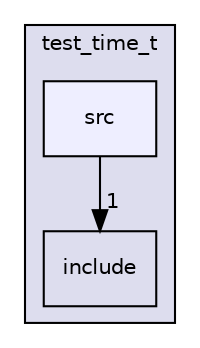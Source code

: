 digraph "test/test_time_t/src" {
  compound=true
  node [ fontsize="10", fontname="Helvetica"];
  edge [ labelfontsize="10", labelfontname="Helvetica"];
  subgraph clusterdir_3e5cf7541e484211b9ca5779a122de21 {
    graph [ bgcolor="#ddddee", pencolor="black", label="test_time_t" fontname="Helvetica", fontsize="10", URL="dir_3e5cf7541e484211b9ca5779a122de21.html"]
  dir_4709c762b49b43db48c6d43972b47796 [shape=box label="include" URL="dir_4709c762b49b43db48c6d43972b47796.html"];
  dir_11ffd4e9d9c68fd75ff327c2aa910551 [shape=box, label="src", style="filled", fillcolor="#eeeeff", pencolor="black", URL="dir_11ffd4e9d9c68fd75ff327c2aa910551.html"];
  }
  dir_11ffd4e9d9c68fd75ff327c2aa910551->dir_4709c762b49b43db48c6d43972b47796 [headlabel="1", labeldistance=1.5 headhref="dir_000005_000003.html"];
}
